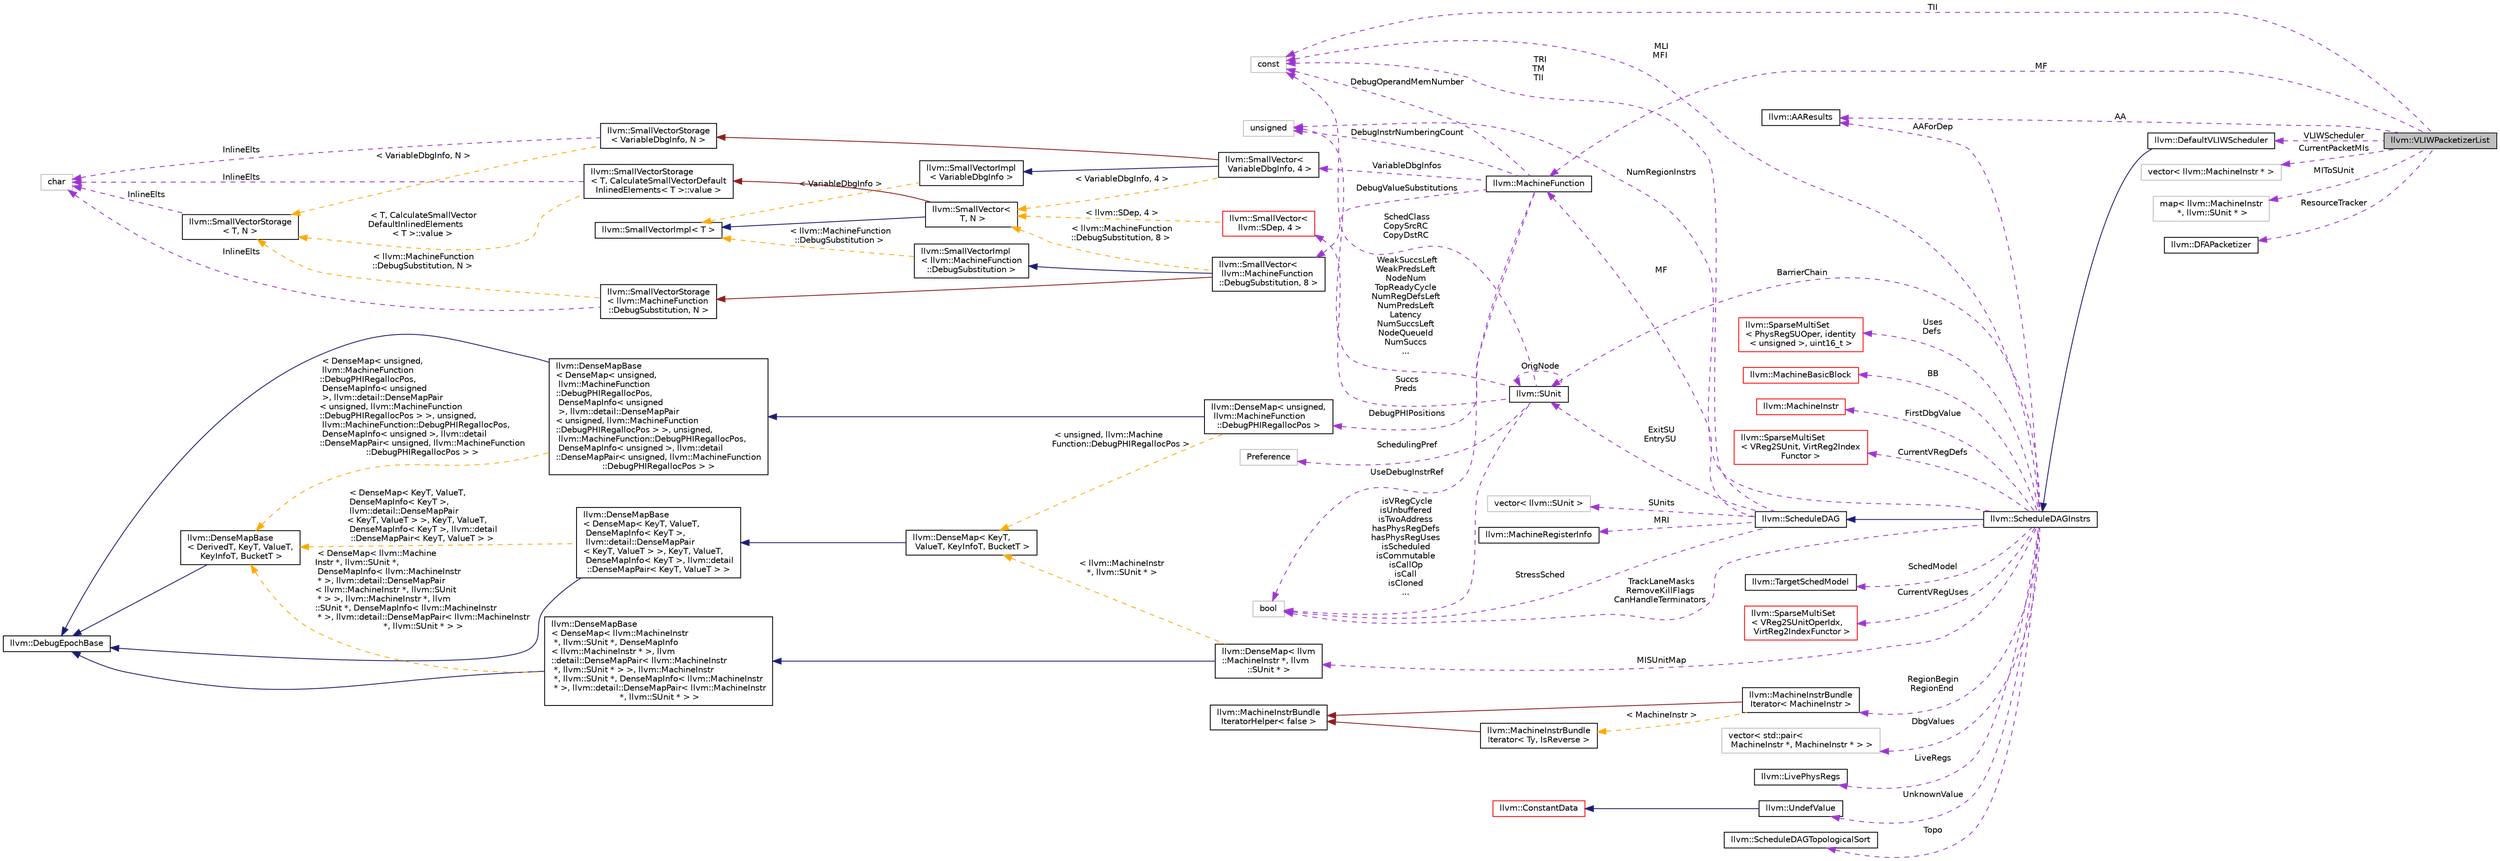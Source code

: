 digraph "llvm::VLIWPacketizerList"
{
 // LATEX_PDF_SIZE
  bgcolor="transparent";
  edge [fontname="Helvetica",fontsize="10",labelfontname="Helvetica",labelfontsize="10"];
  node [fontname="Helvetica",fontsize="10",shape=record];
  rankdir="LR";
  Node1 [label="llvm::VLIWPacketizerList",height=0.2,width=0.4,color="black", fillcolor="grey75", style="filled", fontcolor="black",tooltip=" "];
  Node2 -> Node1 [dir="back",color="darkorchid3",fontsize="10",style="dashed",label=" MF" ,fontname="Helvetica"];
  Node2 [label="llvm::MachineFunction",height=0.2,width=0.4,color="black",URL="$classllvm_1_1MachineFunction.html",tooltip=" "];
  Node3 -> Node2 [dir="back",color="darkorchid3",fontsize="10",style="dashed",label=" DebugValueSubstitutions" ,fontname="Helvetica"];
  Node3 [label="llvm::SmallVector\<\l llvm::MachineFunction\l::DebugSubstitution, 8 \>",height=0.2,width=0.4,color="black",URL="$classllvm_1_1SmallVector.html",tooltip=" "];
  Node4 -> Node3 [dir="back",color="midnightblue",fontsize="10",style="solid",fontname="Helvetica"];
  Node4 [label="llvm::SmallVectorImpl\l\< llvm::MachineFunction\l::DebugSubstitution \>",height=0.2,width=0.4,color="black",URL="$classllvm_1_1SmallVectorImpl.html",tooltip=" "];
  Node5 -> Node4 [dir="back",color="orange",fontsize="10",style="dashed",label=" \< llvm::MachineFunction\l::DebugSubstitution \>" ,fontname="Helvetica"];
  Node5 [label="llvm::SmallVectorImpl\< T \>",height=0.2,width=0.4,color="black",URL="$classllvm_1_1SmallVectorImpl.html",tooltip="This class consists of common code factored out of the SmallVector class to reduce code duplication b..."];
  Node6 -> Node3 [dir="back",color="firebrick4",fontsize="10",style="solid",fontname="Helvetica"];
  Node6 [label="llvm::SmallVectorStorage\l\< llvm::MachineFunction\l::DebugSubstitution, N \>",height=0.2,width=0.4,color="black",URL="$structllvm_1_1SmallVectorStorage.html",tooltip=" "];
  Node7 -> Node6 [dir="back",color="darkorchid3",fontsize="10",style="dashed",label=" InlineElts" ,fontname="Helvetica"];
  Node7 [label="char",height=0.2,width=0.4,color="grey75",tooltip=" "];
  Node8 -> Node6 [dir="back",color="orange",fontsize="10",style="dashed",label=" \< llvm::MachineFunction\l::DebugSubstitution, N \>" ,fontname="Helvetica"];
  Node8 [label="llvm::SmallVectorStorage\l\< T, N \>",height=0.2,width=0.4,color="black",URL="$structllvm_1_1SmallVectorStorage.html",tooltip="Storage for the SmallVector elements."];
  Node7 -> Node8 [dir="back",color="darkorchid3",fontsize="10",style="dashed",label=" InlineElts" ,fontname="Helvetica"];
  Node9 -> Node3 [dir="back",color="orange",fontsize="10",style="dashed",label=" \< llvm::MachineFunction\l::DebugSubstitution, 8 \>" ,fontname="Helvetica"];
  Node9 [label="llvm::SmallVector\<\l T, N \>",height=0.2,width=0.4,color="black",URL="$classllvm_1_1SmallVector.html",tooltip="This is a 'vector' (really, a variable-sized array), optimized for the case when the array is small."];
  Node5 -> Node9 [dir="back",color="midnightblue",fontsize="10",style="solid",fontname="Helvetica"];
  Node10 -> Node9 [dir="back",color="firebrick4",fontsize="10",style="solid",fontname="Helvetica"];
  Node10 [label="llvm::SmallVectorStorage\l\< T, CalculateSmallVectorDefault\lInlinedElements\< T \>::value \>",height=0.2,width=0.4,color="black",URL="$structllvm_1_1SmallVectorStorage.html",tooltip=" "];
  Node7 -> Node10 [dir="back",color="darkorchid3",fontsize="10",style="dashed",label=" InlineElts" ,fontname="Helvetica"];
  Node8 -> Node10 [dir="back",color="orange",fontsize="10",style="dashed",label=" \< T, CalculateSmallVector\lDefaultInlinedElements\l\< T \>::value \>" ,fontname="Helvetica"];
  Node11 -> Node2 [dir="back",color="darkorchid3",fontsize="10",style="dashed",label=" DebugPHIPositions" ,fontname="Helvetica"];
  Node11 [label="llvm::DenseMap\< unsigned,\l llvm::MachineFunction\l::DebugPHIRegallocPos \>",height=0.2,width=0.4,color="black",URL="$classllvm_1_1DenseMap.html",tooltip=" "];
  Node12 -> Node11 [dir="back",color="midnightblue",fontsize="10",style="solid",fontname="Helvetica"];
  Node12 [label="llvm::DenseMapBase\l\< DenseMap\< unsigned,\l llvm::MachineFunction\l::DebugPHIRegallocPos,\l DenseMapInfo\< unsigned\l \>, llvm::detail::DenseMapPair\l\< unsigned, llvm::MachineFunction\l::DebugPHIRegallocPos \> \>, unsigned,\l llvm::MachineFunction::DebugPHIRegallocPos,\l DenseMapInfo\< unsigned \>, llvm::detail\l::DenseMapPair\< unsigned, llvm::MachineFunction\l::DebugPHIRegallocPos \> \>",height=0.2,width=0.4,color="black",URL="$classllvm_1_1DenseMapBase.html",tooltip=" "];
  Node13 -> Node12 [dir="back",color="midnightblue",fontsize="10",style="solid",fontname="Helvetica"];
  Node13 [label="llvm::DebugEpochBase",height=0.2,width=0.4,color="black",URL="$classllvm_1_1DebugEpochBase.html",tooltip="A base class for data structure classes wishing to make iterators (\"handles\") pointing into themselve..."];
  Node14 -> Node12 [dir="back",color="orange",fontsize="10",style="dashed",label=" \< DenseMap\< unsigned,\l llvm::MachineFunction\l::DebugPHIRegallocPos,\l DenseMapInfo\< unsigned\l \>, llvm::detail::DenseMapPair\l\< unsigned, llvm::MachineFunction\l::DebugPHIRegallocPos \> \>, unsigned,\l llvm::MachineFunction::DebugPHIRegallocPos,\l DenseMapInfo\< unsigned \>, llvm::detail\l::DenseMapPair\< unsigned, llvm::MachineFunction\l::DebugPHIRegallocPos \> \>" ,fontname="Helvetica"];
  Node14 [label="llvm::DenseMapBase\l\< DerivedT, KeyT, ValueT,\l KeyInfoT, BucketT \>",height=0.2,width=0.4,color="black",URL="$classllvm_1_1DenseMapBase.html",tooltip=" "];
  Node13 -> Node14 [dir="back",color="midnightblue",fontsize="10",style="solid",fontname="Helvetica"];
  Node15 -> Node11 [dir="back",color="orange",fontsize="10",style="dashed",label=" \< unsigned, llvm::Machine\lFunction::DebugPHIRegallocPos \>" ,fontname="Helvetica"];
  Node15 [label="llvm::DenseMap\< KeyT,\l ValueT, KeyInfoT, BucketT \>",height=0.2,width=0.4,color="black",URL="$classllvm_1_1DenseMap.html",tooltip=" "];
  Node16 -> Node15 [dir="back",color="midnightblue",fontsize="10",style="solid",fontname="Helvetica"];
  Node16 [label="llvm::DenseMapBase\l\< DenseMap\< KeyT, ValueT,\l DenseMapInfo\< KeyT \>,\l llvm::detail::DenseMapPair\l\< KeyT, ValueT \> \>, KeyT, ValueT,\l DenseMapInfo\< KeyT \>, llvm::detail\l::DenseMapPair\< KeyT, ValueT \> \>",height=0.2,width=0.4,color="black",URL="$classllvm_1_1DenseMapBase.html",tooltip=" "];
  Node13 -> Node16 [dir="back",color="midnightblue",fontsize="10",style="solid",fontname="Helvetica"];
  Node14 -> Node16 [dir="back",color="orange",fontsize="10",style="dashed",label=" \< DenseMap\< KeyT, ValueT,\l DenseMapInfo\< KeyT \>,\l llvm::detail::DenseMapPair\l\< KeyT, ValueT \> \>, KeyT, ValueT,\l DenseMapInfo\< KeyT \>, llvm::detail\l::DenseMapPair\< KeyT, ValueT \> \>" ,fontname="Helvetica"];
  Node17 -> Node2 [dir="back",color="darkorchid3",fontsize="10",style="dashed",label=" UseDebugInstrRef" ,fontname="Helvetica"];
  Node17 [label="bool",height=0.2,width=0.4,color="grey75",tooltip=" "];
  Node18 -> Node2 [dir="back",color="darkorchid3",fontsize="10",style="dashed",label=" DebugOperandMemNumber" ,fontname="Helvetica"];
  Node18 [label="const",height=0.2,width=0.4,color="grey75",tooltip=" "];
  Node19 -> Node2 [dir="back",color="darkorchid3",fontsize="10",style="dashed",label=" DebugInstrNumberingCount" ,fontname="Helvetica"];
  Node19 [label="unsigned",height=0.2,width=0.4,color="grey75",tooltip=" "];
  Node20 -> Node2 [dir="back",color="darkorchid3",fontsize="10",style="dashed",label=" VariableDbgInfos" ,fontname="Helvetica"];
  Node20 [label="llvm::SmallVector\<\l VariableDbgInfo, 4 \>",height=0.2,width=0.4,color="black",URL="$classllvm_1_1SmallVector.html",tooltip=" "];
  Node21 -> Node20 [dir="back",color="midnightblue",fontsize="10",style="solid",fontname="Helvetica"];
  Node21 [label="llvm::SmallVectorImpl\l\< VariableDbgInfo \>",height=0.2,width=0.4,color="black",URL="$classllvm_1_1SmallVectorImpl.html",tooltip=" "];
  Node5 -> Node21 [dir="back",color="orange",fontsize="10",style="dashed",label=" \< VariableDbgInfo \>" ,fontname="Helvetica"];
  Node22 -> Node20 [dir="back",color="firebrick4",fontsize="10",style="solid",fontname="Helvetica"];
  Node22 [label="llvm::SmallVectorStorage\l\< VariableDbgInfo, N \>",height=0.2,width=0.4,color="black",URL="$structllvm_1_1SmallVectorStorage.html",tooltip=" "];
  Node7 -> Node22 [dir="back",color="darkorchid3",fontsize="10",style="dashed",label=" InlineElts" ,fontname="Helvetica"];
  Node8 -> Node22 [dir="back",color="orange",fontsize="10",style="dashed",label=" \< VariableDbgInfo, N \>" ,fontname="Helvetica"];
  Node9 -> Node20 [dir="back",color="orange",fontsize="10",style="dashed",label=" \< VariableDbgInfo, 4 \>" ,fontname="Helvetica"];
  Node23 -> Node1 [dir="back",color="darkorchid3",fontsize="10",style="dashed",label=" CurrentPacketMIs" ,fontname="Helvetica"];
  Node23 [label="vector\< llvm::MachineInstr * \>",height=0.2,width=0.4,color="grey75",tooltip=" "];
  Node24 -> Node1 [dir="back",color="darkorchid3",fontsize="10",style="dashed",label=" AA" ,fontname="Helvetica"];
  Node24 [label="llvm::AAResults",height=0.2,width=0.4,color="black",URL="$classllvm_1_1AAResults.html",tooltip=" "];
  Node25 -> Node1 [dir="back",color="darkorchid3",fontsize="10",style="dashed",label=" VLIWScheduler" ,fontname="Helvetica"];
  Node25 [label="llvm::DefaultVLIWScheduler",height=0.2,width=0.4,color="black",URL="$classllvm_1_1DefaultVLIWScheduler.html",tooltip=" "];
  Node26 -> Node25 [dir="back",color="midnightblue",fontsize="10",style="solid",fontname="Helvetica"];
  Node26 [label="llvm::ScheduleDAGInstrs",height=0.2,width=0.4,color="black",URL="$classllvm_1_1ScheduleDAGInstrs.html",tooltip="A ScheduleDAG for scheduling lists of MachineInstr."];
  Node27 -> Node26 [dir="back",color="midnightblue",fontsize="10",style="solid",fontname="Helvetica"];
  Node27 [label="llvm::ScheduleDAG",height=0.2,width=0.4,color="black",URL="$classllvm_1_1ScheduleDAG.html",tooltip=" "];
  Node2 -> Node27 [dir="back",color="darkorchid3",fontsize="10",style="dashed",label=" MF" ,fontname="Helvetica"];
  Node28 -> Node27 [dir="back",color="darkorchid3",fontsize="10",style="dashed",label=" ExitSU\nEntrySU" ,fontname="Helvetica"];
  Node28 [label="llvm::SUnit",height=0.2,width=0.4,color="black",URL="$classllvm_1_1SUnit.html",tooltip="Scheduling unit. This is a node in the scheduling DAG."];
  Node29 -> Node28 [dir="back",color="darkorchid3",fontsize="10",style="dashed",label=" Succs\nPreds" ,fontname="Helvetica"];
  Node29 [label="llvm::SmallVector\<\l llvm::SDep, 4 \>",height=0.2,width=0.4,color="red",URL="$classllvm_1_1SmallVector.html",tooltip=" "];
  Node9 -> Node29 [dir="back",color="orange",fontsize="10",style="dashed",label=" \< llvm::SDep, 4 \>" ,fontname="Helvetica"];
  Node28 -> Node28 [dir="back",color="darkorchid3",fontsize="10",style="dashed",label=" OrigNode" ,fontname="Helvetica"];
  Node17 -> Node28 [dir="back",color="darkorchid3",fontsize="10",style="dashed",label=" isVRegCycle\nisUnbuffered\nisTwoAddress\nhasPhysRegDefs\nhasPhysRegUses\nisScheduled\nisCommutable\nisCallOp\nisCall\nisCloned\n..." ,fontname="Helvetica"];
  Node32 -> Node28 [dir="back",color="darkorchid3",fontsize="10",style="dashed",label=" SchedulingPref" ,fontname="Helvetica"];
  Node32 [label="Preference",height=0.2,width=0.4,color="grey75",tooltip=" "];
  Node19 -> Node28 [dir="back",color="darkorchid3",fontsize="10",style="dashed",label=" WeakSuccsLeft\nWeakPredsLeft\nNodeNum\nTopReadyCycle\nNumRegDefsLeft\nNumPredsLeft\nLatency\nNumSuccsLeft\nNodeQueueId\nNumSuccs\n..." ,fontname="Helvetica"];
  Node18 -> Node28 [dir="back",color="darkorchid3",fontsize="10",style="dashed",label=" SchedClass\nCopySrcRC\nCopyDstRC" ,fontname="Helvetica"];
  Node33 -> Node27 [dir="back",color="darkorchid3",fontsize="10",style="dashed",label=" SUnits" ,fontname="Helvetica"];
  Node33 [label="vector\< llvm::SUnit \>",height=0.2,width=0.4,color="grey75",tooltip=" "];
  Node17 -> Node27 [dir="back",color="darkorchid3",fontsize="10",style="dashed",label=" StressSched" ,fontname="Helvetica"];
  Node34 -> Node27 [dir="back",color="darkorchid3",fontsize="10",style="dashed",label=" MRI" ,fontname="Helvetica"];
  Node34 [label="llvm::MachineRegisterInfo",height=0.2,width=0.4,color="black",URL="$classllvm_1_1MachineRegisterInfo.html",tooltip="MachineRegisterInfo - Keep track of information for virtual and physical registers,..."];
  Node18 -> Node27 [dir="back",color="darkorchid3",fontsize="10",style="dashed",label=" TRI\nTM\nTII" ,fontname="Helvetica"];
  Node35 -> Node26 [dir="back",color="darkorchid3",fontsize="10",style="dashed",label=" MISUnitMap" ,fontname="Helvetica"];
  Node35 [label="llvm::DenseMap\< llvm\l::MachineInstr *, llvm\l::SUnit * \>",height=0.2,width=0.4,color="black",URL="$classllvm_1_1DenseMap.html",tooltip=" "];
  Node36 -> Node35 [dir="back",color="midnightblue",fontsize="10",style="solid",fontname="Helvetica"];
  Node36 [label="llvm::DenseMapBase\l\< DenseMap\< llvm::MachineInstr\l *, llvm::SUnit *, DenseMapInfo\l\< llvm::MachineInstr * \>, llvm\l::detail::DenseMapPair\< llvm::MachineInstr\l *, llvm::SUnit * \> \>, llvm::MachineInstr\l *, llvm::SUnit *, DenseMapInfo\< llvm::MachineInstr\l * \>, llvm::detail::DenseMapPair\< llvm::MachineInstr\l *, llvm::SUnit * \> \>",height=0.2,width=0.4,color="black",URL="$classllvm_1_1DenseMapBase.html",tooltip=" "];
  Node13 -> Node36 [dir="back",color="midnightblue",fontsize="10",style="solid",fontname="Helvetica"];
  Node14 -> Node36 [dir="back",color="orange",fontsize="10",style="dashed",label=" \< DenseMap\< llvm::Machine\lInstr *, llvm::SUnit *,\l DenseMapInfo\< llvm::MachineInstr\l * \>, llvm::detail::DenseMapPair\l\< llvm::MachineInstr *, llvm::SUnit\l * \> \>, llvm::MachineInstr *, llvm\l::SUnit *, DenseMapInfo\< llvm::MachineInstr\l * \>, llvm::detail::DenseMapPair\< llvm::MachineInstr\l *, llvm::SUnit * \> \>" ,fontname="Helvetica"];
  Node15 -> Node35 [dir="back",color="orange",fontsize="10",style="dashed",label=" \< llvm::MachineInstr\l *, llvm::SUnit * \>" ,fontname="Helvetica"];
  Node37 -> Node26 [dir="back",color="darkorchid3",fontsize="10",style="dashed",label=" RegionBegin\nRegionEnd" ,fontname="Helvetica"];
  Node37 [label="llvm::MachineInstrBundle\lIterator\< MachineInstr \>",height=0.2,width=0.4,color="black",URL="$classllvm_1_1MachineInstrBundleIterator.html",tooltip=" "];
  Node38 -> Node37 [dir="back",color="firebrick4",fontsize="10",style="solid",fontname="Helvetica"];
  Node38 [label="llvm::MachineInstrBundle\lIteratorHelper\< false \>",height=0.2,width=0.4,color="black",URL="$structllvm_1_1MachineInstrBundleIteratorHelper_3_01false_01_4.html",tooltip=" "];
  Node39 -> Node37 [dir="back",color="orange",fontsize="10",style="dashed",label=" \< MachineInstr \>" ,fontname="Helvetica"];
  Node39 [label="llvm::MachineInstrBundle\lIterator\< Ty, IsReverse \>",height=0.2,width=0.4,color="black",URL="$classllvm_1_1MachineInstrBundleIterator.html",tooltip="MachineBasicBlock iterator that automatically skips over MIs that are inside bundles (i...."];
  Node38 -> Node39 [dir="back",color="firebrick4",fontsize="10",style="solid",fontname="Helvetica"];
  Node40 -> Node26 [dir="back",color="darkorchid3",fontsize="10",style="dashed",label=" DbgValues" ,fontname="Helvetica"];
  Node40 [label="vector\< std::pair\<\l MachineInstr *, MachineInstr * \> \>",height=0.2,width=0.4,color="grey75",tooltip=" "];
  Node28 -> Node26 [dir="back",color="darkorchid3",fontsize="10",style="dashed",label=" BarrierChain" ,fontname="Helvetica"];
  Node41 -> Node26 [dir="back",color="darkorchid3",fontsize="10",style="dashed",label=" LiveRegs" ,fontname="Helvetica"];
  Node41 [label="llvm::LivePhysRegs",height=0.2,width=0.4,color="black",URL="$classllvm_1_1LivePhysRegs.html",tooltip="A set of physical registers with utility functions to track liveness when walking backward/forward th..."];
  Node42 -> Node26 [dir="back",color="darkorchid3",fontsize="10",style="dashed",label=" UnknownValue" ,fontname="Helvetica"];
  Node42 [label="llvm::UndefValue",height=0.2,width=0.4,color="black",URL="$classllvm_1_1UndefValue.html",tooltip="'undef' values are things that do not have specified contents."];
  Node43 -> Node42 [dir="back",color="midnightblue",fontsize="10",style="solid",fontname="Helvetica"];
  Node43 [label="llvm::ConstantData",height=0.2,width=0.4,color="red",URL="$classllvm_1_1ConstantData.html",tooltip="Base class for constants with no operands."];
  Node24 -> Node26 [dir="back",color="darkorchid3",fontsize="10",style="dashed",label=" AAForDep" ,fontname="Helvetica"];
  Node17 -> Node26 [dir="back",color="darkorchid3",fontsize="10",style="dashed",label=" TrackLaneMasks\nRemoveKillFlags\nCanHandleTerminators" ,fontname="Helvetica"];
  Node48 -> Node26 [dir="back",color="darkorchid3",fontsize="10",style="dashed",label=" Topo" ,fontname="Helvetica"];
  Node48 [label="llvm::ScheduleDAGTopologicalSort",height=0.2,width=0.4,color="black",URL="$classllvm_1_1ScheduleDAGTopologicalSort.html",tooltip="This class can compute a topological ordering for SUnits and provides methods for dynamically updatin..."];
  Node49 -> Node26 [dir="back",color="darkorchid3",fontsize="10",style="dashed",label=" Uses\nDefs" ,fontname="Helvetica"];
  Node49 [label="llvm::SparseMultiSet\l\< PhysRegSUOper, identity\l\< unsigned \>, uint16_t \>",height=0.2,width=0.4,color="red",URL="$classllvm_1_1SparseMultiSet.html",tooltip=" "];
  Node51 -> Node26 [dir="back",color="darkorchid3",fontsize="10",style="dashed",label=" BB" ,fontname="Helvetica"];
  Node51 [label="llvm::MachineBasicBlock",height=0.2,width=0.4,color="red",URL="$classllvm_1_1MachineBasicBlock.html",tooltip=" "];
  Node65 -> Node26 [dir="back",color="darkorchid3",fontsize="10",style="dashed",label=" FirstDbgValue" ,fontname="Helvetica"];
  Node65 [label="llvm::MachineInstr",height=0.2,width=0.4,color="red",URL="$classllvm_1_1MachineInstr.html",tooltip="Representation of each machine instruction."];
  Node70 -> Node26 [dir="back",color="darkorchid3",fontsize="10",style="dashed",label=" CurrentVRegDefs" ,fontname="Helvetica"];
  Node70 [label="llvm::SparseMultiSet\l\< VReg2SUnit, VirtReg2Index\lFunctor \>",height=0.2,width=0.4,color="red",URL="$classllvm_1_1SparseMultiSet.html",tooltip=" "];
  Node19 -> Node26 [dir="back",color="darkorchid3",fontsize="10",style="dashed",label=" NumRegionInstrs" ,fontname="Helvetica"];
  Node71 -> Node26 [dir="back",color="darkorchid3",fontsize="10",style="dashed",label=" SchedModel" ,fontname="Helvetica"];
  Node71 [label="llvm::TargetSchedModel",height=0.2,width=0.4,color="black",URL="$classllvm_1_1TargetSchedModel.html",tooltip="Provide an instruction scheduling machine model to CodeGen passes."];
  Node18 -> Node26 [dir="back",color="darkorchid3",fontsize="10",style="dashed",label=" MLI\nMFI" ,fontname="Helvetica"];
  Node72 -> Node26 [dir="back",color="darkorchid3",fontsize="10",style="dashed",label=" CurrentVRegUses" ,fontname="Helvetica"];
  Node72 [label="llvm::SparseMultiSet\l\< VReg2SUnitOperIdx,\l VirtReg2IndexFunctor \>",height=0.2,width=0.4,color="red",URL="$classllvm_1_1SparseMultiSet.html",tooltip=" "];
  Node73 -> Node1 [dir="back",color="darkorchid3",fontsize="10",style="dashed",label=" MIToSUnit" ,fontname="Helvetica"];
  Node73 [label="map\< llvm::MachineInstr\l *, llvm::SUnit * \>",height=0.2,width=0.4,color="grey75",tooltip=" "];
  Node18 -> Node1 [dir="back",color="darkorchid3",fontsize="10",style="dashed",label=" TII" ,fontname="Helvetica"];
  Node74 -> Node1 [dir="back",color="darkorchid3",fontsize="10",style="dashed",label=" ResourceTracker" ,fontname="Helvetica"];
  Node74 [label="llvm::DFAPacketizer",height=0.2,width=0.4,color="black",URL="$classllvm_1_1DFAPacketizer.html",tooltip=" "];
}

